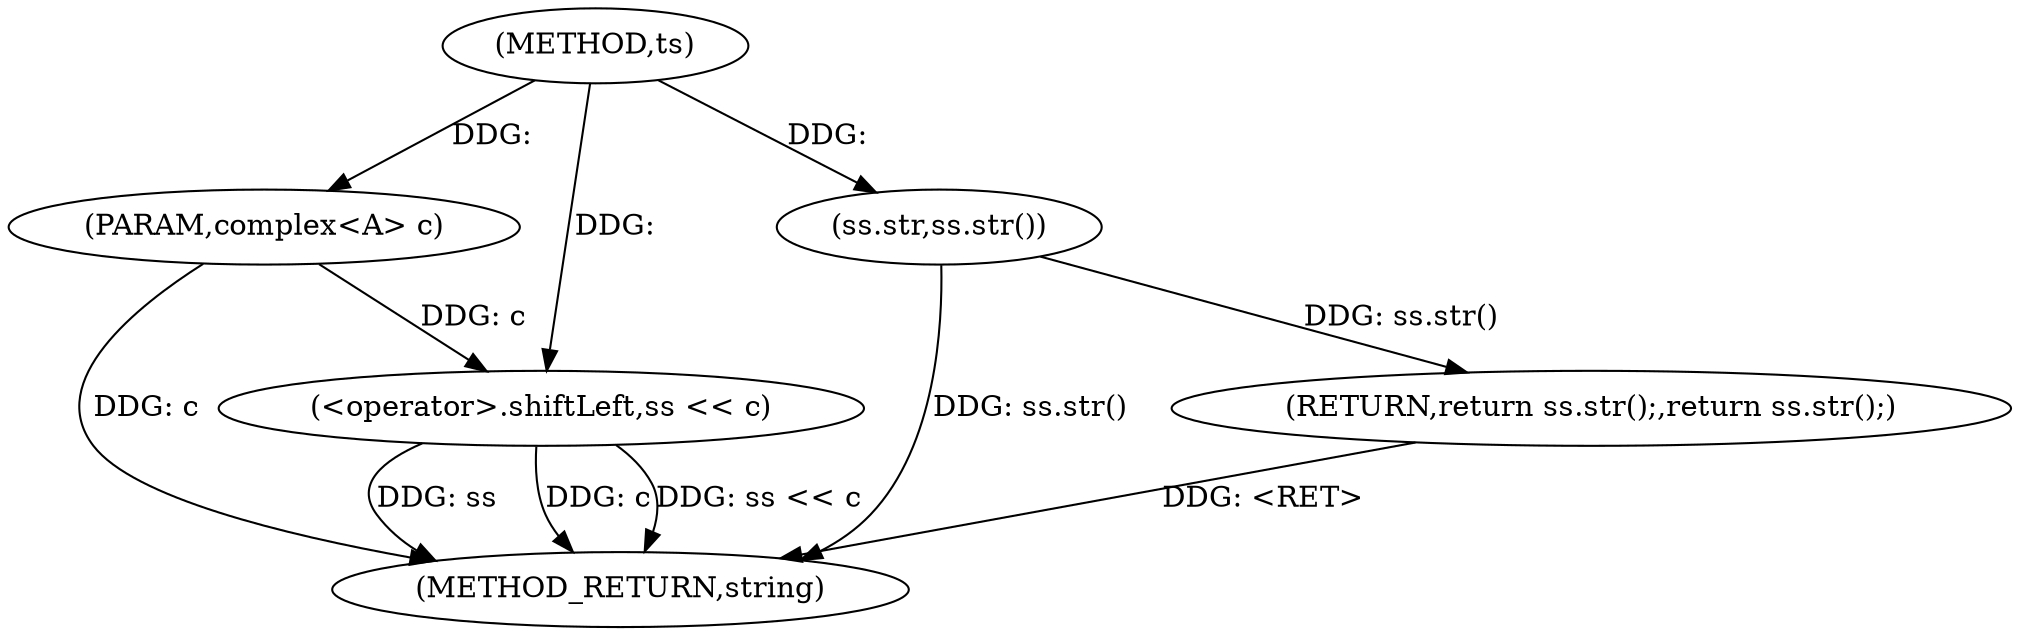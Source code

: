 digraph "ts" {  
"1000164" [label = "(METHOD,ts)" ]
"1000173" [label = "(METHOD_RETURN,string)" ]
"1000165" [label = "(PARAM,complex<A> c)" ]
"1000168" [label = "(<operator>.shiftLeft,ss << c)" ]
"1000171" [label = "(RETURN,return ss.str();,return ss.str();)" ]
"1000172" [label = "(ss.str,ss.str())" ]
  "1000171" -> "1000173"  [ label = "DDG: <RET>"] 
  "1000165" -> "1000173"  [ label = "DDG: c"] 
  "1000168" -> "1000173"  [ label = "DDG: ss"] 
  "1000168" -> "1000173"  [ label = "DDG: c"] 
  "1000168" -> "1000173"  [ label = "DDG: ss << c"] 
  "1000172" -> "1000173"  [ label = "DDG: ss.str()"] 
  "1000164" -> "1000165"  [ label = "DDG: "] 
  "1000172" -> "1000171"  [ label = "DDG: ss.str()"] 
  "1000164" -> "1000168"  [ label = "DDG: "] 
  "1000165" -> "1000168"  [ label = "DDG: c"] 
  "1000164" -> "1000172"  [ label = "DDG: "] 
}
